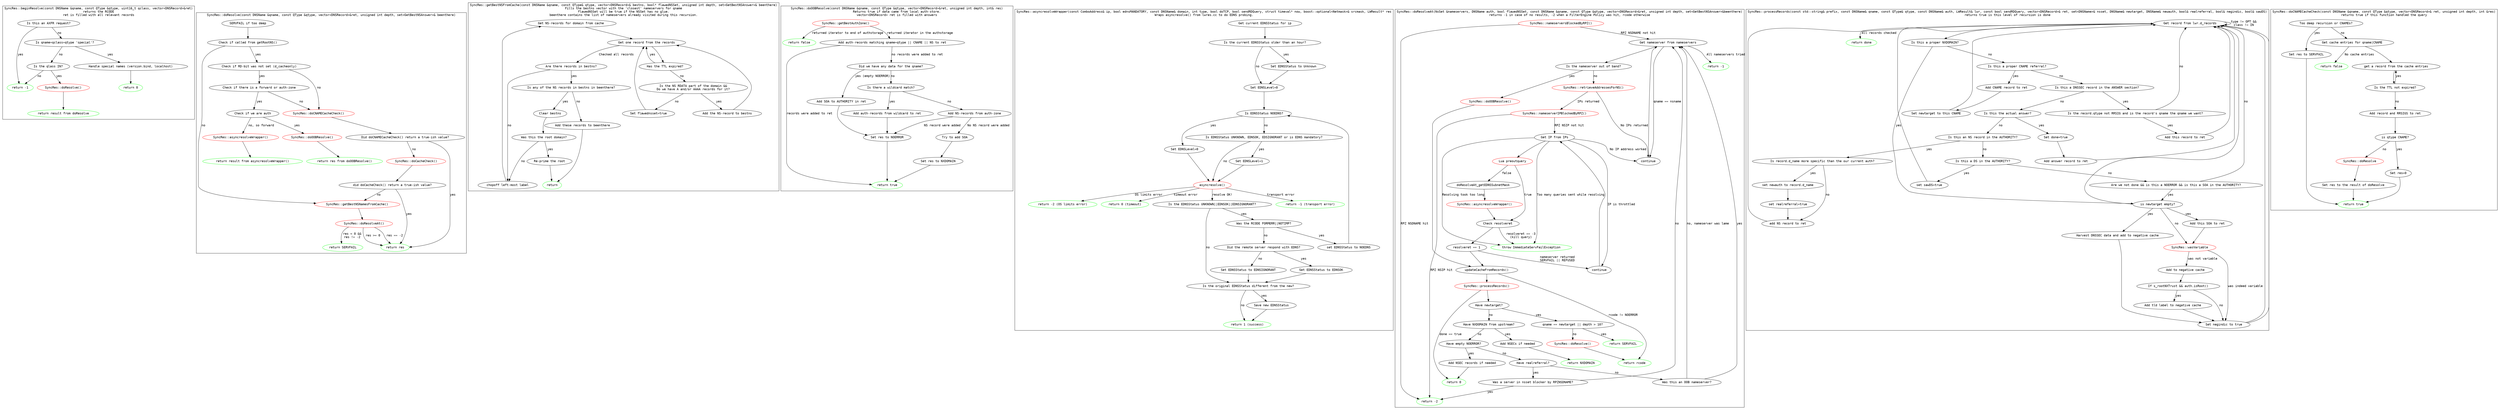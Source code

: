 digraph {
  graph [fontname = "monospace"];
  node [fontname = "monospace"];
  edge [fontname = "monospace"];

  subgraph cluster_beginResolve {
    label="SyncRes::beginResolve(const DNSName &qname, const QType &qtype, uint16_t qclass, vector<DNSRecord>&ret)\nreturns the RCODE\nret is filled with all relevant records";

    beginResolve_doResolve [label="SyncRes::doResolve()", color=red];

    "Is this an AXFR request?";
    "Is this an AXFR request?" -> beginResolve_return_minus_1 [label=yes];
    "Is this an AXFR request?" -> "Is qname+qclass+qtype 'special'?" [label=no];
    "Is qname+qclass+qtype 'special'?" -> "Handle special names (version.bind, localhost)" [label=yes];
    "Handle special names (version.bind, localhost)" -> beginResolve_return_0;

    "Is qname+qclass+qtype 'special'?" -> "Is the qlass IN?" [label=no];
    "Is the qlass IN?" -> beginResolve_return_minus_1 [label=no];
    "Is the qlass IN?" -> beginResolve_doResolve [label=yes];
    beginResolve_doResolve -> beginResolve_return_doResolve;
    beginResolve_return_doResolve [label="return result from doResolve", color=green];
    beginResolve_return_0 [label="return 0", color=green];
    beginResolve_return_minus_1 [label="return -1", color=green];
  }

  subgraph cluster_doResolve {
    label="SyncRes::doResolve(const DNSName &qname, const QType &qtype, vector<DNSRecord>&ret, unsigned int depth, set<GetBestNSAnswer>& beenthere)";

    doResolve_doOOBResolve [label="SyncRes::doOOBResolve()", color=red];
    doResolve_doCNAMECacheCheck [label="SyncRes::doCNAMECacheCheck()", color=red];
    doResolve_asyncresolveWrapper [label="SyncRes::asyncresolveWrapper()", color=red];
    doResolve_doCacheCheck [label="SyncRes::doCacheCheck()", color=red];
    doResolve_getBestNSNamesFromCache [label="SyncRes::getBestNSNamesFromCache()", color=red];
    doResolve_doResolveAt [label="SyncRes::doResolveAt()", color=red];

    doResolve_return_res [label="return res", color=green];
    doResolve_return_servfail [label="return SERVFAIL", color=green];

    "SERVFAIL if too deep" -> "Check if called from getRootNS()";
    "Check if called from getRootNS()" -> "Check if RD-bit was not set (d_cacheonly)" [label=yes];
    "Check if called from getRootNS()" -> doResolve_getBestNSNamesFromCache [label=no];
    "Check if RD-bit was not set (d_cacheonly)" -> doResolve_doCNAMECacheCheck [label=no];
    "Check if RD-bit was not set (d_cacheonly)" -> "Check if there is a forward or auth-zone" [label=yes];
    "Check if there is a forward or auth-zone" -> doResolve_doCNAMECacheCheck [label=no];
    "Check if there is a forward or auth-zone" -> "Check if we are auth" [label=yes];
    "Check if we are auth" -> doResolve_asyncresolveWrapper [label="no, so forward"];
    "Check if we are auth" -> doResolve_doOOBResolve [label=yes];
    doResolve_doOOBResolve -> "return res from doOOBResolve()";
    "return res from doOOBResolve()" [color=green];
    doResolve_asyncresolveWrapper -> "return result from asyncresolveWrapper()";
    "return result from asyncresolveWrapper()" [color=green];
    doResolve_doCNAMECacheCheck -> "Did doCNAMECacheCheck() return a true-ish value?";
    "Did doCNAMECacheCheck() return a true-ish value?" -> doResolve_return_res [label=yes];
    "Did doCNAMECacheCheck() return a true-ish value?" -> doResolve_doCacheCheck [label=no];
    doResolve_doCacheCheck -> "did doCacheCheck() return a true-ish value?";
    "did doCacheCheck() return a true-ish value?" -> doResolve_return_res [label=yes];
    "did doCacheCheck() return a true-ish value?" -> doResolve_getBestNSNamesFromCache [label=no];

    doResolve_getBestNSNamesFromCache -> doResolve_doResolveAt;
    doResolve_doResolveAt -> doResolve_return_res [label="res == -2"];
    doResolve_doResolveAt -> doResolve_return_servfail [label="res < 0 &&\nres != -2"];
    doResolve_doResolveAt -> doResolve_return_res [label="res >= 0"];
  }

  subgraph cluster_getBestNSFromCache {
    label="SyncRes::getBestNSFromCache(const DNSName &qname, const QType& qtype, vector<DNSRecord>& bestns, bool* flawedNSSet, unsigned int depth, set<GetBestNSAnswer>& beenthere)\nFills the bestns vector with the 'closest' nameservers for qname\nflawedNSSet will be true if the NSSet has no glue.\nbeenthere contains the list of nameservers already visited during this recursion.";

    getBestNSFromCache_return [label="return", color=green];

    getBestNSFromCache_chopoff_continue -> "Get NS-records for domain from cache" -> "Get one record from the records" -> "Has the TTL expired?";
    "Get one record from the records" -> "Are there records in bestns?" [label="Checked all records"];

    "Has the TTL expired?" -> "Get one record from the records" [label=yes];
    "Has the TTL expired?" -> "Is the NS RDATA part of the domain &&\nDo we have A and/or AAAA records for it?" [label=no];
    "Is the NS RDATA part of the domain &&\nDo we have A and/or AAAA records for it?" -> "Set flawednsset=true" [label=no];

    "Is the NS RDATA part of the domain &&\nDo we have A and/or AAAA records for it?" -> "Add the NS-record to bestns" [label=yes];
    "Add the NS-record to bestns" -> "Get one record from the records";

    "Set flawednsset=true" -> "Get one record from the records";

    "Are there records in bestns?" -> getBestNSFromCache_chopoff_continue [label=no];
    "Are there records in bestns?" -> "Is any of the NS records in bestns in beenthere?" [label=yes];


    "Is any of the NS records in bestns in beenthere?" -> "Add these records to beenthere" [label=no];
    "Add these records to beenthere" -> getBestNSFromCache_return;

    "Is any of the NS records in bestns in beenthere?" -> "Clear bestns" [label=yes];
    "Clear bestns" -> "Was this the root domain?";
    "Was this the root domain?" -> getBestNSFromCache_chopoff_continue [label=no];
    "Was this the root domain?" -> "Re-prime the root" [label=yes];
    "Re-prime the root" -> getBestNSFromCache_return;
    getBestNSFromCache_chopoff_continue [label="chopoff left-most label"];

    {rank=sink; getBestNSFromCache_chopoff_continue; getBestNSFromCache_return}
  }

  subgraph cluster_doOOBResolve {
    label="SyncRes::doOOBResolve(const DNSName &qname, const QType &qtype, vector<DNSRecord>&ret, unsigned int depth, int& res)\nReturns true if data came from local auth-store.\nvector<DNSRecord> ret is filled with answers";

    doOOBResolve_getBestAuthZone [label="SyncRes::getBestAuthZone()", color=red];
    doOOBResolve_return_false [label="return false", color=green];
    doOOBResolve_return_true [label="return true", color=green];

    doOOBResolve_getBestAuthZone -> doOOBResolve_return_false [label="returned iterator to end of authstorage"];
    doOOBResolve_getBestAuthZone -> "Add auth-records matching qname+qtype || CNAME || NS to ret" [label="returned iterator in the authstorage"];
    "Add auth-records matching qname+qtype || CNAME || NS to ret" -> doOOBResolve_return_true [label="records were added to ret"]
    "Add auth-records matching qname+qtype || CNAME || NS to ret" -> "Did we have any data for the qname?" [label="no records were added to ret"];

    "Did we have any data for the qname?" -> "Add SOA to AUTHORITY in ret" [label="yes (empty NOERROR)"];
    "Add SOA to AUTHORITY in ret" -> "Set res to NOERROR" -> doOOBResolve_return_true;

    "Did we have any data for the qname?" -> "Is there a wildcard match?" [label=no];
    "Is there a wildcard match?" -> "Add auth-records from wildcard to ret" [label=yes];
    "Add auth-records from wildcard to ret" -> "Set res to NOERROR";

    "Is there a wildcard match?" -> "Add NS-records from auth-zone" [label=no];

    "Add NS-records from auth-zone" -> "Set res to NOERROR" [label="NS record were added"];
    "Add NS-records from auth-zone" -> "Try to add SOA" [label="No NS record were added"];

    "Try to add SOA" -> "Set res to NXDOMAIN" -> doOOBResolve_return_true;
  }

  subgraph cluster_asyncresolveWrapper {
    label="SyncRes::asyncresolveWrapper(const ComboAddress& ip, bool ednsMANDATORY, const DNSName& domain, int type, bool doTCP, bool sendRDQuery, struct timeval* now, boost::optional<Netmask>& srcmask, LWResult* res\nWraps asyncresolve() from lwres.cc to do EDNS probing.";

    {rank=min; "Get current EDNSStatus for ip"}

    asyncresolveWrapper_asyncresolve [label="asyncresolve()", color=red];
    asyncresolveWrapper_return_minus_1 [label="return -1 (transport error)", color=green];
    asyncresolveWrapper_return_minus_2 [label="return -2 (OS limits error)", color=green];
    asyncresolveWrapper_return_0 [label="return 0 (timeout)", color=green];
    asyncresolveWrapper_return_1 [label="return 1 (success)", color=green];
    asyncresolveWrapper_setEDNSLevel_0 [label="Set EDNSLevel=0"]
    asyncresolveWrapper_setEDNSLevel_0 -> "Is EDNSStatus NOEDNS?";

    "Get current EDNSStatus for ip" -> "Is the current EDNSStatus older than an hour?";
    "Is the current EDNSStatus older than an hour?" -> "Set EDNSStatus to Unknown" [label=yes];
    "Set EDNSStatus to Unknown" -> asyncresolveWrapper_setEDNSLevel_0;
    "Is the current EDNSStatus older than an hour?" -> asyncresolveWrapper_setEDNSLevel_0 [label=no];

    "Is EDNSStatus NOEDNS?" -> "Set EDNSLevel=0" [label=yes]
    "Set EDNSLevel=0" -> asyncresolveWrapper_asyncresolve;

    "Is EDNSStatus NOEDNS?" -> "Is EDNSStatus UNKNOWN, EDNSOK, EDSIGNORANT or is EDNS mandatory?" [label=no]
    "Is EDNSStatus UNKNOWN, EDNSOK, EDSIGNORANT or is EDNS mandatory?" -> "Set EDNSLevel=1" [label=yes]
    "Set EDNSLevel=1" -> asyncresolveWrapper_asyncresolve;
    "Is EDNSStatus UNKNOWN, EDNSOK, EDSIGNORANT or is EDNS mandatory?" ->  asyncresolveWrapper_asyncresolve [label=no];

    asyncresolveWrapper_asyncresolve -> asyncresolveWrapper_return_minus_1 [label="transport error"];
    asyncresolveWrapper_asyncresolve -> asyncresolveWrapper_return_minus_2 [label="OS limits error"];
    asyncresolveWrapper_asyncresolve -> asyncresolveWrapper_return_0 [label="timeout error"];
    asyncresolveWrapper_asyncresolve -> "Is the EDNSStatus UNKNOWN||EDNSOK||EDNSIGNORANT?" [label="resolve OK!"];

    "Is the EDNSStatus UNKNOWN||EDNSOK||EDNSIGNORANT?" -> "Was the RCODE FORMERR||NOTIMP?" [label=yes];
    "Was the RCODE FORMERR||NOTIMP?" -> "set EDNSStatus to NOEDNS" [label=yes];
    "set EDNSStatus to NOEDNS" -> "Is EDNSStatus NOEDNS?";

    "Was the RCODE FORMERR||NOTIMP?" -> "Did the remote server respond with EDNS?" [label=no];
    "Did the remote server respond with EDNS?" -> "Set EDNSStatus to EDNSOK" [label=yes];
    "Set EDNSStatus to EDNSOK" -> "Is the original EDNSStatus different from the new?";

    "Did the remote server respond with EDNS?" -> "Set EDNSStatus to EDNSIGNORANT" [label=no];
    "Set EDNSStatus to EDNSIGNORANT" -> "Is the original EDNSStatus different from the new?";

    "Is the EDNSStatus UNKNOWN||EDNSOK||EDNSIGNORANT?" -> "Is the original EDNSStatus different from the new?" [label=no];
    "Is the original EDNSStatus different from the new?" -> "Save new EDNSStatus" [label=yes];
    "Is the original EDNSStatus different from the new?" -> asyncresolveWrapper_return_1 [label=no];
    "Save new EDNSStatus" -> asyncresolveWrapper_return_1;
  }

  subgraph cluster_doResolveAt {
    label="SyncRes::doResolveAt(NsSet &nameservers, DNSName auth, bool flawedNSSet, const DNSName &qname, const QType &qtype, vector<DNSRecord>&ret, unsigned int depth, set<GetBestNSAnswer>&beenthere)\nreturns -1 in case of no results, -2 when a FilterEngine Policy was hit, rcode otherwise";

    doResolveAt_nameServersBlockedByRPZ [label="SyncRes::nameserversBlockedByRPZ()", color=red];
    doResolveAt_doOOBResolve_for_NS [label="SyncRes::doOOBResolve()", color=red];
    doResolveAt_retrieveAddressesForNS [label="SyncRes::retrieveAddressesForNS()", color=red];
    doResolveAt_nameserverIPBlockedByRPZ [label="SyncRes::nameserverIPBlockedByRPZ()", color=red];
    doResolveAt_Lua_preoutquery [label="Lua preoutquery", color=red];
    doResolveAt_asyncresolveWrapper [label="SyncRes::asyncresolveWrapper()", color=red];
    doResolveAt_processRecords [label="SyncRes::processRecords()", color=red];
    doResolveAt_doResolve [label="SyncRes::doResolve()", color=red];

    doResolveAt_return_minus_2 [label="return -2", color=green];
    doResolveAt_return_minus_1 [label="return -1", color=green];
    doResolveAt_return_0 [label="return 0", color=green];
    doResolveAt_return_rcode [label="return rcode", color=green];
    doResolveAt_return_servfail [label="return SERVFAIL", color=green];
    doResolveAt_return_nxdomain [label="return NXDOMAIN", color=green];

    doResolveAt_mainloop_continue [label="continue"];
    doResolveAt_mainloop_continue -> "Get nameserver from nameservers";

    doResolveAt_nsiploop_continue [label="continue"];
    doResolveAt_nsiploop_continue -> "Get IP from IPs";

    doResolveAt_nameServersBlockedByRPZ -> doResolveAt_return_minus_2 [label="RPZ NSDNAME hit"];
    doResolveAt_nameServersBlockedByRPZ ->  "Get nameserver from nameservers" [lhead=cluster_doResolveAt_mainloop, label="RPZ NSDNAME not hit"];

    doResolveAt_ImmediateServFailException [label="throw ImmediateServFailException", color=green];

    "Get nameserver from nameservers" -> doResolveAt_mainloop_continue [label="qname == nsname"];
    "Get nameserver from nameservers" -> doResolveAt_return_minus_1 [label="All nameservers tried"];
    "Get nameserver from nameservers" -> "Is the nameserver out of band?";
    "Is the nameserver out of band?" -> doResolveAt_doOOBResolve_for_NS [label=yes];
    doResolveAt_doOOBResolve_for_NS -> "updateCacheFromRecords()";
    "Is the nameserver out of band?" -> doResolveAt_retrieveAddressesForNS [label=no];
    doResolveAt_retrieveAddressesForNS -> doResolveAt_mainloop_continue [label="No IPs returned"];
    doResolveAt_retrieveAddressesForNS -> doResolveAt_nameserverIPBlockedByRPZ [label="IPs returned"];
    doResolveAt_nameserverIPBlockedByRPZ -> doResolveAt_return_minus_2 [label="RPZ NSIP hit"];
    doResolveAt_nameserverIPBlockedByRPZ -> "Get IP from IPs" [label="RPZ NSIP not hit"];

    "Get IP from IPs" -> doResolveAt_nsiploop_continue [label="IP is throttled"];
    "Get IP from IPs" -> doResolveAt_ImmediateServFailException [label="Too many queries sent while resolving"];
    "Get IP from IPs" -> doResolveAt_ImmediateServFailException [label="Resolving took too long"];
    "Get IP from IPs" -> doResolveAt_mainloop_continue [label="No IP address worked"];
    "Get IP from IPs" -> doResolveAt_Lua_preoutquery;

    doResolveAt_Lua_preoutquery -> "Check resolveret" [label="true"];
    doResolveAt_Lua_preoutquery -> doResolveAt_getEDNSSubnetMask [label="false"];
    doResolveAt_getEDNSSubnetMask -> doResolveAt_asyncresolveWrapper;
    doResolveAt_asyncresolveWrapper ->  "Check resolveret";
    "Check resolveret" -> doResolveAt_ImmediateServFailException [label="resolveret == -3\n(kill query)"];
    "Check resolveret" -> "resolveret == 1";
    "resolveret == 1" -> doResolveAt_nsiploop_continue [label="nameserver returned\nSERVFAIL || REFUSED"];
    "resolveret == 1" -> "updateCacheFromRecords()";
    "updateCacheFromRecords()" -> doResolveAt_return_rcode [label="rcode != NOERROR"]; // line 1473
    "updateCacheFromRecords()" -> doResolveAt_processRecords; // line 1484
    doResolveAt_processRecords -> doResolveAt_return_0 [label="done == true"];
    doResolveAt_processRecords -> "Have newtarget?";

    "Have newtarget?" -> "qname == newtarget || depth > 10?" [label=yes];
    "qname == newtarget || depth > 10?" -> doResolveAt_return_servfail [label=yes];
    "qname == newtarget || depth > 10?" -> doResolveAt_doResolve [label=no];
    doResolveAt_doResolve -> doResolveAt_return_rcode;

    "Have newtarget?" -> "Have NXDOMAIN from upstream?" [label=no];
    "Have NXDOMAIN from upstream?" -> "Add NSECs if needed" [label=yes];
    "Add NSECs if needed" -> doResolveAt_return_nxdomain;

    "Have NXDOMAIN from upstream?" -> "Have empty NOERROR?" [label=no];
    "Have empty NOERROR?" -> "Add NSEC records if needed" [label=yes];
    "Add NSEC records if needed" -> doResolveAt_return_0;

    "Have empty NOERROR?" -> "Have realreferral?" [label=no];
    "Have realreferral?" -> "Was a server in nsset blocker by RPZNSDNAME?" [label=yes];
    "Was a server in nsset blocker by RPZNSDNAME?" -> doResolveAt_return_minus_2 [label=yes];
    "Was a server in nsset blocker by RPZNSDNAME?" -> "Get nameserver from nameservers" [label=no];

    "Have realreferral?" -> "Was this an OOB nameserver?" [label=no];
    "Was this an OOB nameserver?" -> "Get nameserver from nameservers" [label="no, nameserver was lame"];
    "Was this an OOB nameserver?" -> "Get nameserver from nameservers" [label=yes];
  }

  subgraph cluster_processRecords {
    label="SyncRes::processRecords(const std::string& prefix, const DNSName& qname, const QType& qtype, const DNSName& auth, LWResult& lwr, const bool sendRDQuery, vector<DNSRecord>& ret, set<DNSName>& nsset, DNSName& newtarget, DNSName& newauth, bool& realreferral, bool& negindic, bool& sawDS)\nreturns true is this level of recursion is done";

//    { rank=same; "Get record from lwr.d_records" processRecords_return_done}

//    { rank=same; "Is this a proper CNAME referral?" "Is this a DNSSEC record in the ANSWER section?" "Is this the actual answer?" "Is this an NS record in the AUTHORITY?" "Is this a DS in the AUTHORITY?" "Is this a proper NXDOMAIN?" "Are we not done && is this a NOERROR && is this a SOA in the AUTHORITY?"}

    "Get record from lwr.d_records";
    "Get record from lwr.d_records" -> "Is this a proper NXDOMAIN?"; // line 1177
    "Get record from lwr.d_records" -> processRecords_return_done [label="All records checked"];
    "Get record from lwr.d_records" -> "Get record from lwr.d_records" [label="type != OPT &&\nclass != IN"];

    "Is this a proper NXDOMAIN?" -> "is newtarget empty?" [label=yes]; // note, we have a CNAME chasing bug here issue #679
    "is newtarget empty?" -> processRecords_wasVariable [label=no];
    "is newtarget empty?" -> "Add this SOA to ret" [label=yes];
    processRecords_wasVariable [label="SyncRes::wasVariable", color=red]
    "Add this SOA to ret" -> processRecords_wasVariable;
    processRecords_wasVariable -> "Set negindic to true" [label="was indeed variable"];
    processRecords_wasVariable -> "Add to negative cache" [label="was not variable"];
    "Add to negative cache" -> "If s_rootNXTrust && auth.isRoot()";
    "If s_rootNXTrust && auth.isRoot()" -> "Set negindic to true" [label=no];
    "If s_rootNXTrust && auth.isRoot()" -> "Add tld label to negative cache" [label=yes];
    "Add tld label to negative cache" -> "Set negindic to true";
    "Set negindic to true" -> "Get record from lwr.d_records";

    "Is this a proper NXDOMAIN?" -> "Is this a proper CNAME referral?" [label=no];
    "Is this a proper CNAME referral?" -> "Add CNAME record to ret" [label=yes];
    "Add CNAME record to ret" -> "Set newtarget to this CNAME" -> "Get record from lwr.d_records";

    "Is this a proper CNAME referral?" -> "Is this a DNSSEC record in the ANSWER section?" [label=no];
    "Is this a DNSSEC record in the ANSWER section?" -> "Is the record.qtype not RRSIG and is the record's qname the qname we want?"[label=yes];
    "Is the record.qtype not RRSIG and is the record's qname the qname we want?" -> "Add this record to ret" [label=yes];
    "Add this record to ret" -> "Get record from lwr.d_records";
    "Is the record.qtype not RRSIG and is the record's qname the qname we want?" -> "Get record from lwr.d_records" [label=no];

    "Is this a DNSSEC record in the ANSWER section?" -> "Is this the actual answer?" [label=no];
    "Is this the actual answer?" -> "Set done=true" [label=yes];
    "Set done=true" -> "Add answer record to ret" -> "Get record from lwr.d_records";

    "Is this the actual answer?" -> "Is this an NS record in the AUTHORITY?" [label=no];
    "Is this an NS record in the AUTHORITY?" -> "Is record.d_name more specific than the our current auth?" [label=yes];
    "Is record.d_name more specific than the our current auth?" -> "set newauth to record.d_name" [label=yes];
    "set newauth to record.d_name" -> "set realreferral=true" -> "add NS record to ret";
    "Is record.d_name more specific than the our current auth?" -> "add NS record to ret" [label=no];
    "add NS record to ret" -> "Get record from lwr.d_records";

    "Is this an NS record in the AUTHORITY?" -> "Is this a DS in the AUTHORITY?" [label=no];
    "Is this a DS in the AUTHORITY?" -> "set sawDS=true" [label=yes];
    "set sawDS=true" -> "Get record from lwr.d_records";

    "Is this a DS in the AUTHORITY?" -> "Are we not done && is this a NOERROR && is this a SOA in the AUTHORITY?" [label=no];
    "Are we not done && is this a NOERROR && is this a SOA in the AUTHORITY?" -> "is newtarget empty?" [label=yes];
    "is newtarget empty?" -> "Harvest DNSSEC data and add to negative cache" [label=yes];
    "is newtarget empty?" -> "Get record from lwr.d_records";
    "Harvest DNSSEC data and add to negative cache" -> "Set negindic to true" -> "Get record from lwr.d_records";

    "Are we not done && is this a NOERROR && is this a SOA in the AUTHORITY?" -> "Get record from lwr.d_records" [label=no];

    processRecords_return_done [label="return done", color=green];
  }

  subgraph cluster_doCNAMECacheCheck {
    label="SyncRes::doCNAMECacheCheck(const DNSName &qname, const QType &qtype, vector<DNSRecord>& ret, unsigned int depth, int &res)\nreturns true if this function handled the query";

    doCNAMECacheCheck_return_true [label="return true", color=green];
    doCNAMECacheCheck_return_false [label="return false", color=green];

    doCNAMECacheCheck_servfail [label="Set res to SERVFAIL"];
    doCNAMECacheCheck_servfail -> doCNAMECacheCheck_return_true;

    doCNAMECacheCheck_doResolve [label="SyncRes::doResolve", color=red];

    "Too deep recursion or CNAMEs?" -> doCNAMECacheCheck_servfail [label=yes];
    "Too deep recursion or CNAMEs?" -> "Get cache entries for qname|CNAME" [label=no];
    "Get cache entries for qname|CNAME" -> "get a record from the cache entries" -> "Is the TTL not expired?";
    "Is the TTL not expired?" -> "get a record from the cache entries" [label=yes];
    "Is the TTL not expired?" -> "Add record and RRSIGS to ret" [label=no];
    "Add record and RRSIGS to ret" -> "is qtype CNAME?";
    "is qtype CNAME?" -> doCNAMECacheCheck_doResolve [label=no];
    doCNAMECacheCheck_doResolve -> "Set res to the result of doResolve" -> doCNAMECacheCheck_return_true;
    "is qtype CNAME?" -> "Set res=0" [label=yes];
    "Set res=0" -> doCNAMECacheCheck_return_true;
    "Get cache entries for qname|CNAME" -> doCNAMECacheCheck_return_false [label="No cache entries"];
  }
}
